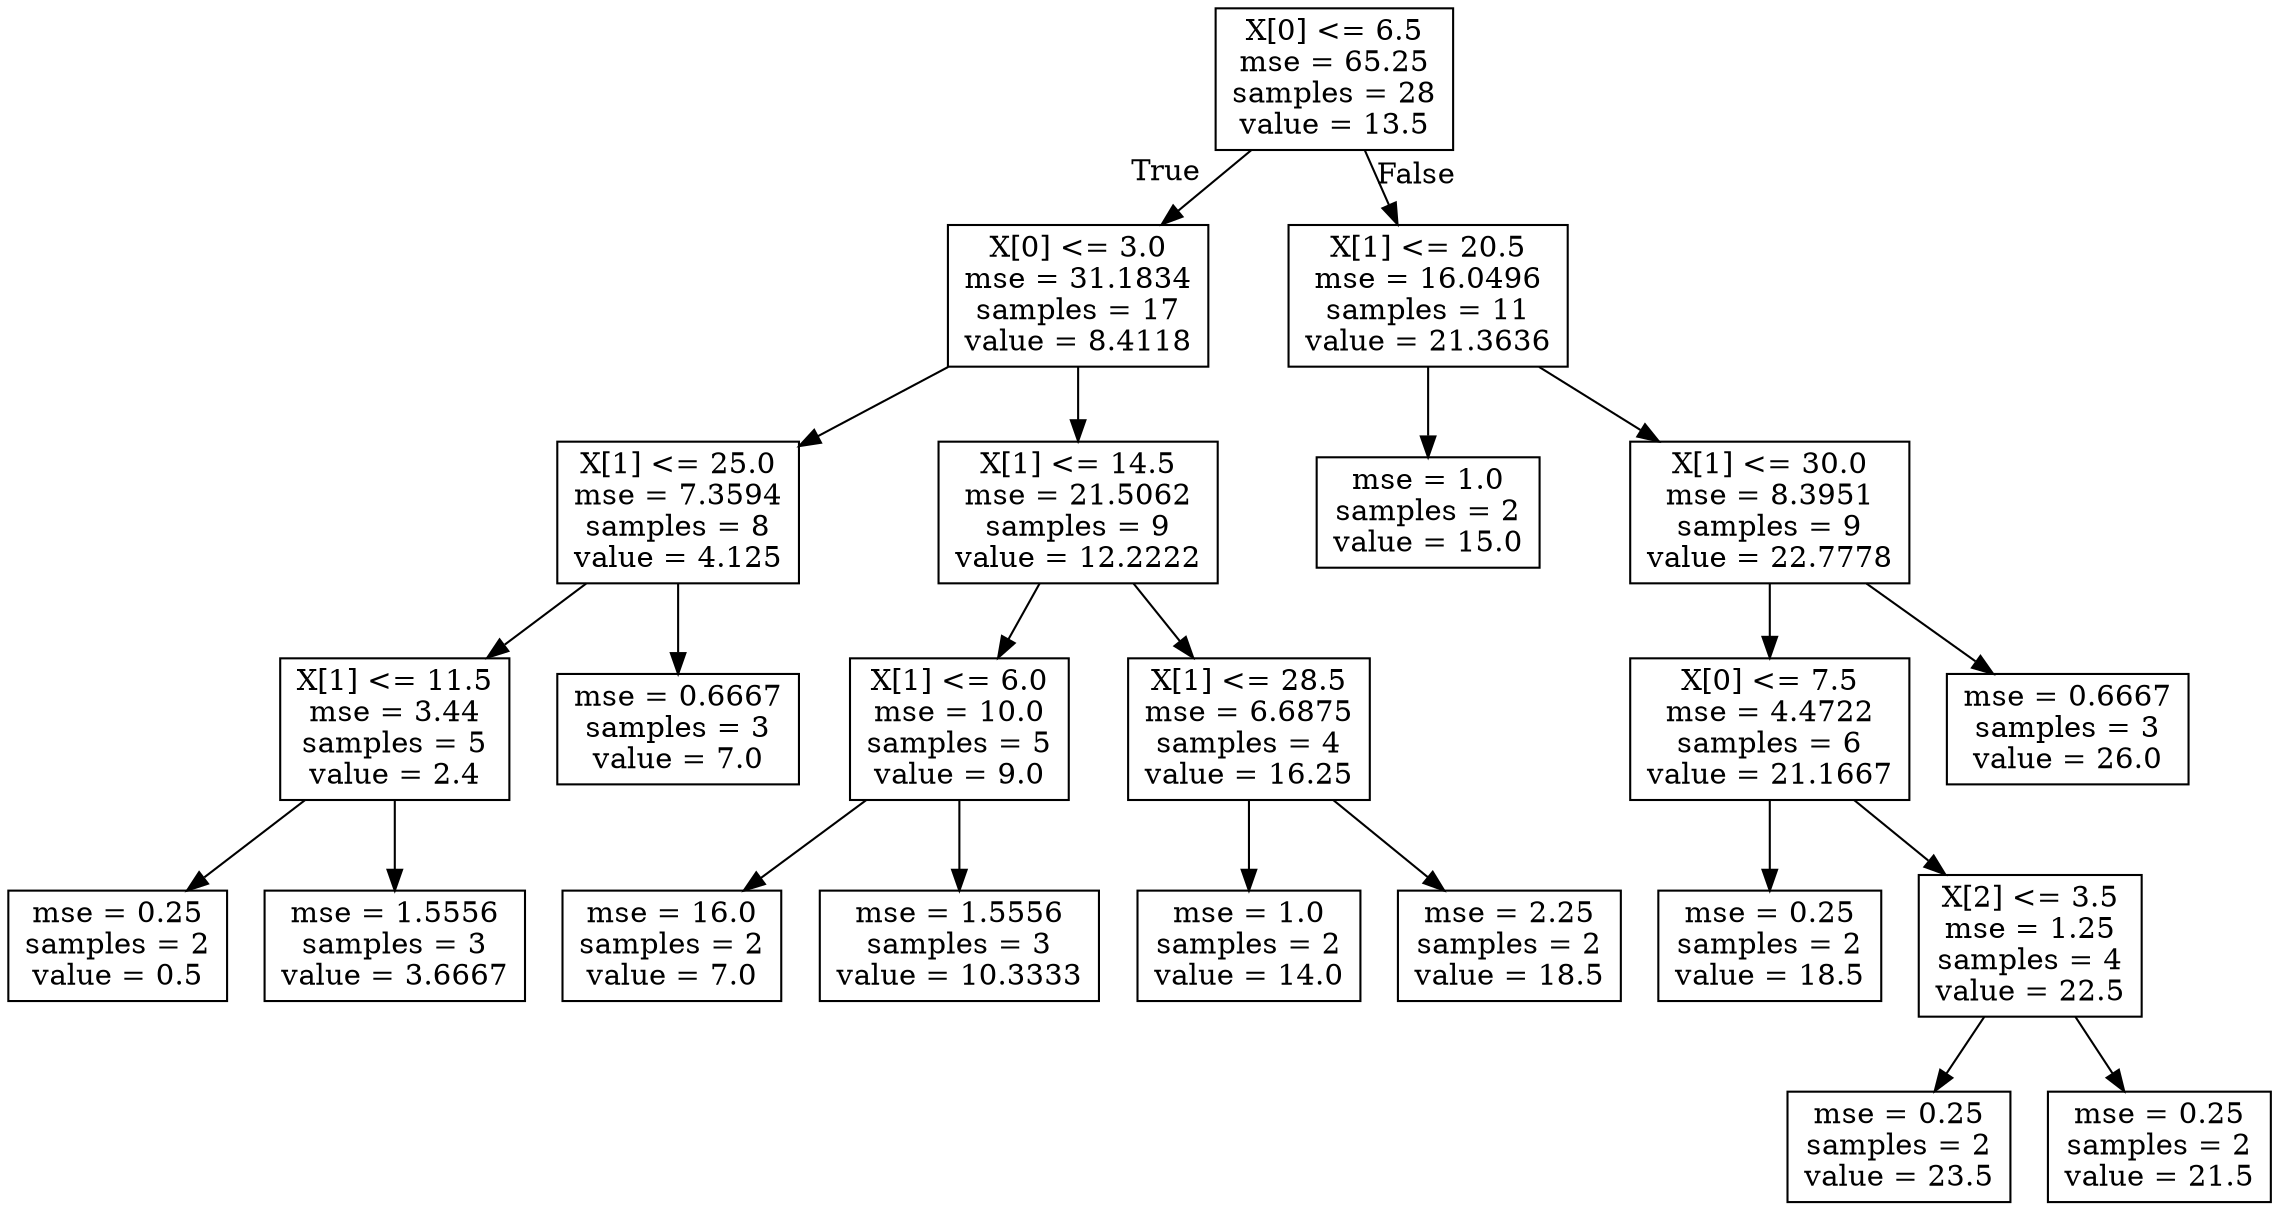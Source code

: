 digraph Tree {
node [shape=box] ;
0 [label="X[0] <= 6.5\nmse = 65.25\nsamples = 28\nvalue = 13.5"] ;
1 [label="X[0] <= 3.0\nmse = 31.1834\nsamples = 17\nvalue = 8.4118"] ;
0 -> 1 [labeldistance=2.5, labelangle=45, headlabel="True"] ;
2 [label="X[1] <= 25.0\nmse = 7.3594\nsamples = 8\nvalue = 4.125"] ;
1 -> 2 ;
3 [label="X[1] <= 11.5\nmse = 3.44\nsamples = 5\nvalue = 2.4"] ;
2 -> 3 ;
4 [label="mse = 0.25\nsamples = 2\nvalue = 0.5"] ;
3 -> 4 ;
5 [label="mse = 1.5556\nsamples = 3\nvalue = 3.6667"] ;
3 -> 5 ;
6 [label="mse = 0.6667\nsamples = 3\nvalue = 7.0"] ;
2 -> 6 ;
7 [label="X[1] <= 14.5\nmse = 21.5062\nsamples = 9\nvalue = 12.2222"] ;
1 -> 7 ;
8 [label="X[1] <= 6.0\nmse = 10.0\nsamples = 5\nvalue = 9.0"] ;
7 -> 8 ;
9 [label="mse = 16.0\nsamples = 2\nvalue = 7.0"] ;
8 -> 9 ;
10 [label="mse = 1.5556\nsamples = 3\nvalue = 10.3333"] ;
8 -> 10 ;
11 [label="X[1] <= 28.5\nmse = 6.6875\nsamples = 4\nvalue = 16.25"] ;
7 -> 11 ;
12 [label="mse = 1.0\nsamples = 2\nvalue = 14.0"] ;
11 -> 12 ;
13 [label="mse = 2.25\nsamples = 2\nvalue = 18.5"] ;
11 -> 13 ;
14 [label="X[1] <= 20.5\nmse = 16.0496\nsamples = 11\nvalue = 21.3636"] ;
0 -> 14 [labeldistance=2.5, labelangle=-45, headlabel="False"] ;
15 [label="mse = 1.0\nsamples = 2\nvalue = 15.0"] ;
14 -> 15 ;
16 [label="X[1] <= 30.0\nmse = 8.3951\nsamples = 9\nvalue = 22.7778"] ;
14 -> 16 ;
17 [label="X[0] <= 7.5\nmse = 4.4722\nsamples = 6\nvalue = 21.1667"] ;
16 -> 17 ;
18 [label="mse = 0.25\nsamples = 2\nvalue = 18.5"] ;
17 -> 18 ;
19 [label="X[2] <= 3.5\nmse = 1.25\nsamples = 4\nvalue = 22.5"] ;
17 -> 19 ;
20 [label="mse = 0.25\nsamples = 2\nvalue = 23.5"] ;
19 -> 20 ;
21 [label="mse = 0.25\nsamples = 2\nvalue = 21.5"] ;
19 -> 21 ;
22 [label="mse = 0.6667\nsamples = 3\nvalue = 26.0"] ;
16 -> 22 ;
}